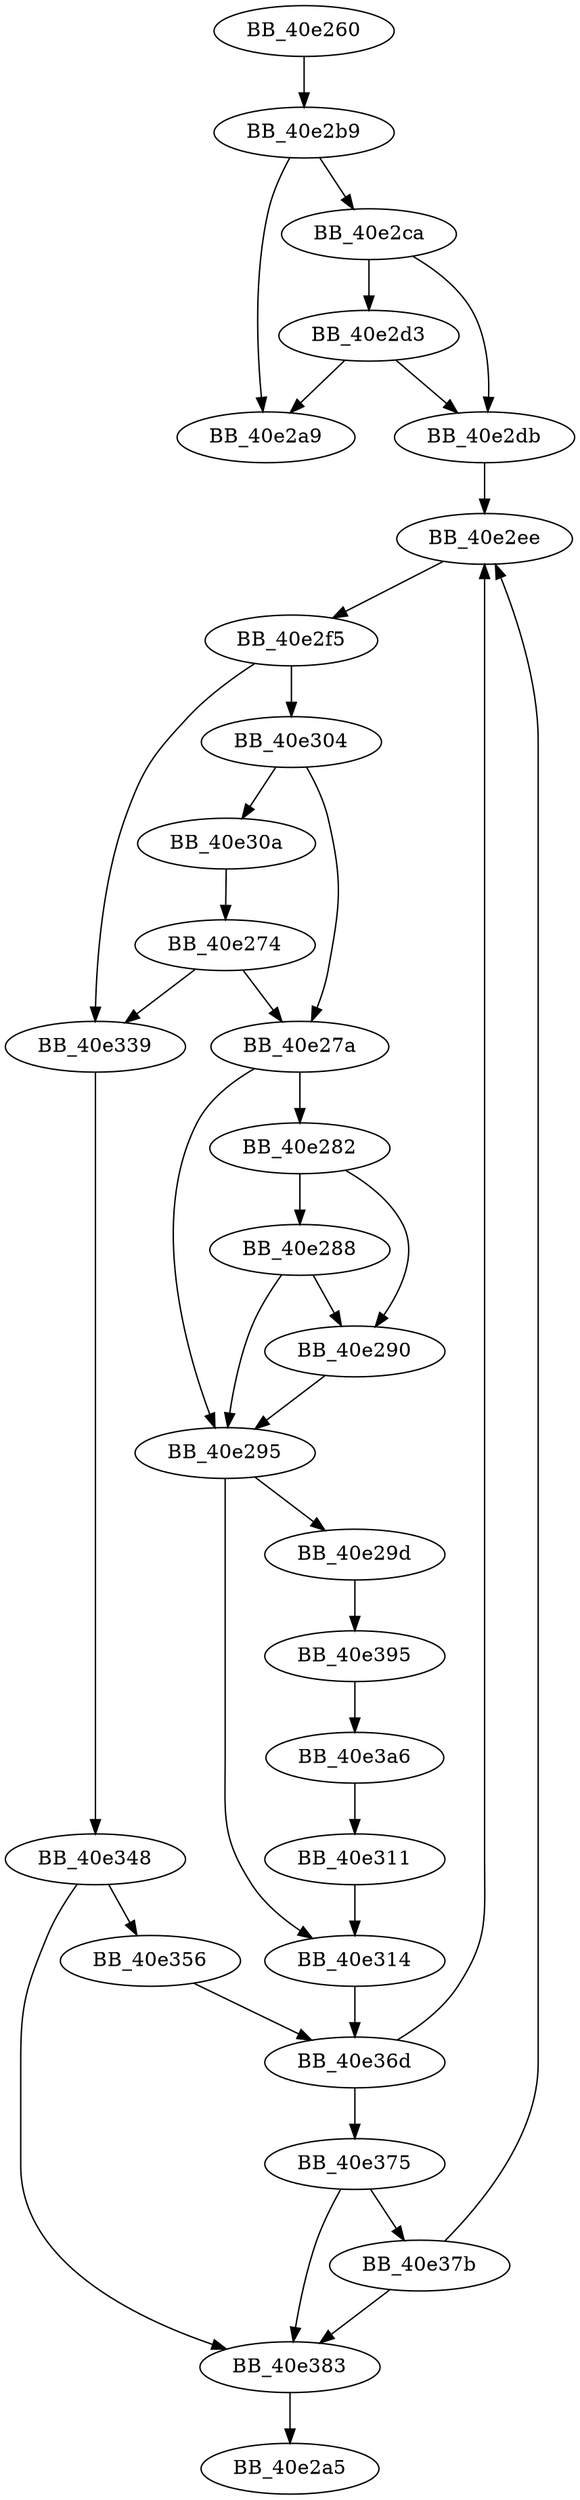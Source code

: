DiGraph sub_40E260{
BB_40e260->BB_40e2b9
BB_40e274->BB_40e27a
BB_40e274->BB_40e339
BB_40e27a->BB_40e282
BB_40e27a->BB_40e295
BB_40e282->BB_40e288
BB_40e282->BB_40e290
BB_40e288->BB_40e290
BB_40e288->BB_40e295
BB_40e290->BB_40e295
BB_40e295->BB_40e29d
BB_40e295->BB_40e314
BB_40e29d->BB_40e395
BB_40e2b9->BB_40e2a9
BB_40e2b9->BB_40e2ca
BB_40e2ca->BB_40e2d3
BB_40e2ca->BB_40e2db
BB_40e2d3->BB_40e2a9
BB_40e2d3->BB_40e2db
BB_40e2db->BB_40e2ee
BB_40e2ee->BB_40e2f5
BB_40e2f5->BB_40e304
BB_40e2f5->BB_40e339
BB_40e304->BB_40e27a
BB_40e304->BB_40e30a
BB_40e30a->BB_40e274
BB_40e311->BB_40e314
BB_40e314->BB_40e36d
BB_40e339->BB_40e348
BB_40e348->BB_40e356
BB_40e348->BB_40e383
BB_40e356->BB_40e36d
BB_40e36d->BB_40e2ee
BB_40e36d->BB_40e375
BB_40e375->BB_40e37b
BB_40e375->BB_40e383
BB_40e37b->BB_40e2ee
BB_40e37b->BB_40e383
BB_40e383->BB_40e2a5
BB_40e395->BB_40e3a6
BB_40e3a6->BB_40e311
}
